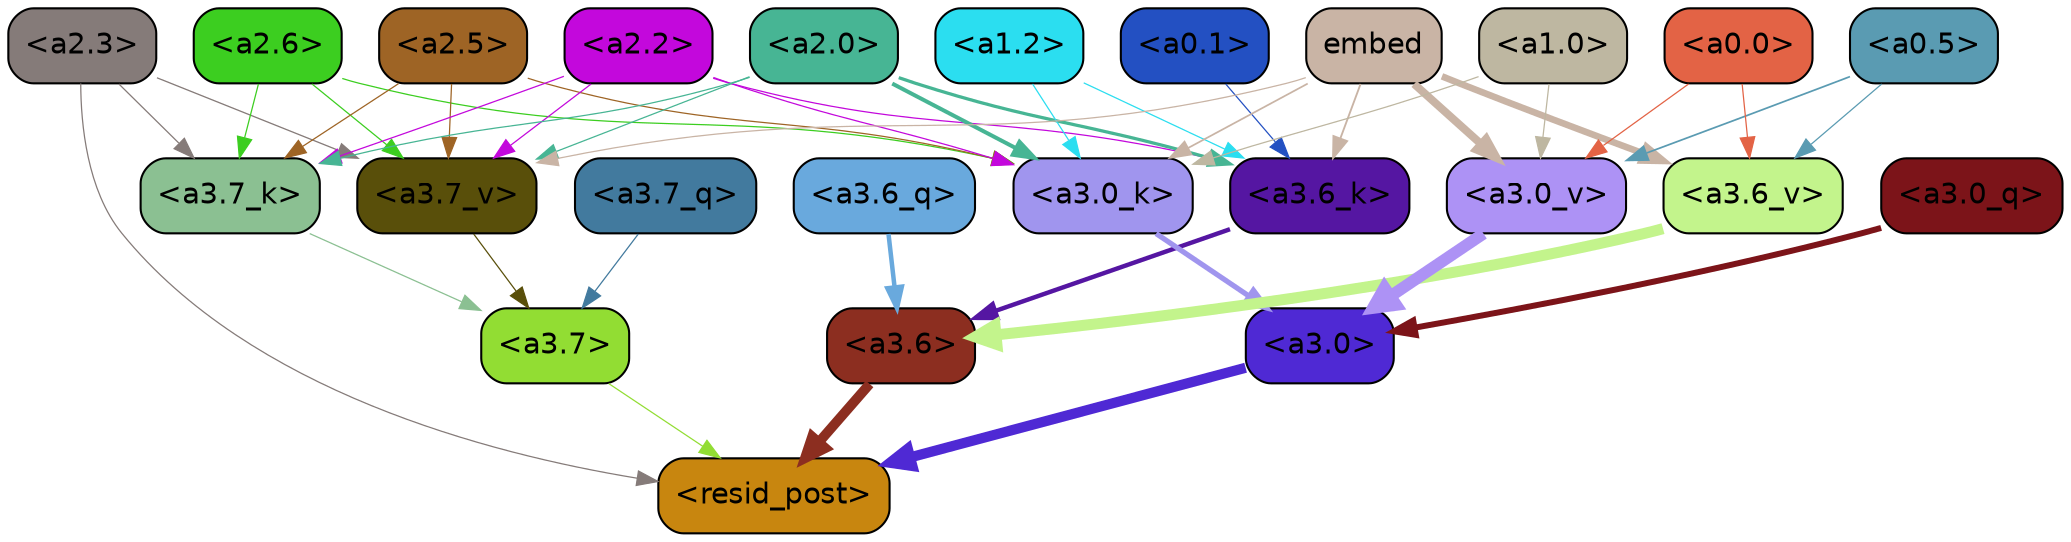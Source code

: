 strict digraph "" {
	graph [bgcolor=transparent,
		layout=dot,
		overlap=false,
		splines=true
	];
	"<a3.7>"	[color=black,
		fillcolor="#92dd33",
		fontname=Helvetica,
		shape=box,
		style="filled, rounded"];
	"<resid_post>"	[color=black,
		fillcolor="#c8860f",
		fontname=Helvetica,
		shape=box,
		style="filled, rounded"];
	"<a3.7>" -> "<resid_post>"	[color="#92dd33",
		penwidth=0.6];
	"<a3.6>"	[color=black,
		fillcolor="#8c2e20",
		fontname=Helvetica,
		shape=box,
		style="filled, rounded"];
	"<a3.6>" -> "<resid_post>"	[color="#8c2e20",
		penwidth=4.751592040061951];
	"<a3.0>"	[color=black,
		fillcolor="#4f29d4",
		fontname=Helvetica,
		shape=box,
		style="filled, rounded"];
	"<a3.0>" -> "<resid_post>"	[color="#4f29d4",
		penwidth=4.904066681861877];
	"<a2.3>"	[color=black,
		fillcolor="#857b79",
		fontname=Helvetica,
		shape=box,
		style="filled, rounded"];
	"<a2.3>" -> "<resid_post>"	[color="#857b79",
		penwidth=0.6];
	"<a3.7_k>"	[color=black,
		fillcolor="#8bc092",
		fontname=Helvetica,
		shape=box,
		style="filled, rounded"];
	"<a2.3>" -> "<a3.7_k>"	[color="#857b79",
		penwidth=0.6069068089127541];
	"<a3.7_v>"	[color=black,
		fillcolor="#594f0a",
		fontname=Helvetica,
		shape=box,
		style="filled, rounded"];
	"<a2.3>" -> "<a3.7_v>"	[color="#857b79",
		penwidth=0.6];
	"<a3.7_q>"	[color=black,
		fillcolor="#427a9e",
		fontname=Helvetica,
		shape=box,
		style="filled, rounded"];
	"<a3.7_q>" -> "<a3.7>"	[color="#427a9e",
		penwidth=0.6];
	"<a3.6_q>"	[color=black,
		fillcolor="#69a9dd",
		fontname=Helvetica,
		shape=box,
		style="filled, rounded"];
	"<a3.6_q>" -> "<a3.6>"	[color="#69a9dd",
		penwidth=2.160832464694977];
	"<a3.0_q>"	[color=black,
		fillcolor="#7c1419",
		fontname=Helvetica,
		shape=box,
		style="filled, rounded"];
	"<a3.0_q>" -> "<a3.0>"	[color="#7c1419",
		penwidth=2.870753765106201];
	"<a3.7_k>" -> "<a3.7>"	[color="#8bc092",
		penwidth=0.6];
	"<a3.6_k>"	[color=black,
		fillcolor="#5516a2",
		fontname=Helvetica,
		shape=box,
		style="filled, rounded"];
	"<a3.6_k>" -> "<a3.6>"	[color="#5516a2",
		penwidth=2.13908451795578];
	"<a3.0_k>"	[color=black,
		fillcolor="#a095ee",
		fontname=Helvetica,
		shape=box,
		style="filled, rounded"];
	"<a3.0_k>" -> "<a3.0>"	[color="#a095ee",
		penwidth=2.520303964614868];
	"<a3.7_v>" -> "<a3.7>"	[color="#594f0a",
		penwidth=0.6];
	"<a3.6_v>"	[color=black,
		fillcolor="#c3f48c",
		fontname=Helvetica,
		shape=box,
		style="filled, rounded"];
	"<a3.6_v>" -> "<a3.6>"	[color="#c3f48c",
		penwidth=5.297133803367615];
	"<a3.0_v>"	[color=black,
		fillcolor="#ad92f5",
		fontname=Helvetica,
		shape=box,
		style="filled, rounded"];
	"<a3.0_v>" -> "<a3.0>"	[color="#ad92f5",
		penwidth=5.680712580680847];
	"<a2.6>"	[color=black,
		fillcolor="#3cce20",
		fontname=Helvetica,
		shape=box,
		style="filled, rounded"];
	"<a2.6>" -> "<a3.7_k>"	[color="#3cce20",
		penwidth=0.6];
	"<a2.6>" -> "<a3.0_k>"	[color="#3cce20",
		penwidth=0.6];
	"<a2.6>" -> "<a3.7_v>"	[color="#3cce20",
		penwidth=0.6];
	"<a2.5>"	[color=black,
		fillcolor="#9e6425",
		fontname=Helvetica,
		shape=box,
		style="filled, rounded"];
	"<a2.5>" -> "<a3.7_k>"	[color="#9e6425",
		penwidth=0.6];
	"<a2.5>" -> "<a3.0_k>"	[color="#9e6425",
		penwidth=0.6];
	"<a2.5>" -> "<a3.7_v>"	[color="#9e6425",
		penwidth=0.6];
	"<a2.2>"	[color=black,
		fillcolor="#c308dc",
		fontname=Helvetica,
		shape=box,
		style="filled, rounded"];
	"<a2.2>" -> "<a3.7_k>"	[color="#c308dc",
		penwidth=0.6];
	"<a2.2>" -> "<a3.6_k>"	[color="#c308dc",
		penwidth=0.6];
	"<a2.2>" -> "<a3.0_k>"	[color="#c308dc",
		penwidth=0.6];
	"<a2.2>" -> "<a3.7_v>"	[color="#c308dc",
		penwidth=0.6];
	"<a2.0>"	[color=black,
		fillcolor="#47b594",
		fontname=Helvetica,
		shape=box,
		style="filled, rounded"];
	"<a2.0>" -> "<a3.7_k>"	[color="#47b594",
		penwidth=0.6];
	"<a2.0>" -> "<a3.6_k>"	[color="#47b594",
		penwidth=1.564806342124939];
	"<a2.0>" -> "<a3.0_k>"	[color="#47b594",
		penwidth=1.9353990852832794];
	"<a2.0>" -> "<a3.7_v>"	[color="#47b594",
		penwidth=0.6];
	"<a1.2>"	[color=black,
		fillcolor="#2bdef0",
		fontname=Helvetica,
		shape=box,
		style="filled, rounded"];
	"<a1.2>" -> "<a3.6_k>"	[color="#2bdef0",
		penwidth=0.6];
	"<a1.2>" -> "<a3.0_k>"	[color="#2bdef0",
		penwidth=0.6];
	"<a0.1>"	[color=black,
		fillcolor="#2350c2",
		fontname=Helvetica,
		shape=box,
		style="filled, rounded"];
	"<a0.1>" -> "<a3.6_k>"	[color="#2350c2",
		penwidth=0.6];
	embed	[color=black,
		fillcolor="#c9b4a5",
		fontname=Helvetica,
		shape=box,
		style="filled, rounded"];
	embed -> "<a3.6_k>"	[color="#c9b4a5",
		penwidth=0.8915999233722687];
	embed -> "<a3.0_k>"	[color="#c9b4a5",
		penwidth=0.832088902592659];
	embed -> "<a3.7_v>"	[color="#c9b4a5",
		penwidth=0.6];
	embed -> "<a3.6_v>"	[color="#c9b4a5",
		penwidth=3.1840110421180725];
	embed -> "<a3.0_v>"	[color="#c9b4a5",
		penwidth=3.8132747188210487];
	"<a1.0>"	[color=black,
		fillcolor="#beb7a1",
		fontname=Helvetica,
		shape=box,
		style="filled, rounded"];
	"<a1.0>" -> "<a3.0_k>"	[color="#beb7a1",
		penwidth=0.6];
	"<a1.0>" -> "<a3.0_v>"	[color="#beb7a1",
		penwidth=0.6];
	"<a0.5>"	[color=black,
		fillcolor="#5a9bb2",
		fontname=Helvetica,
		shape=box,
		style="filled, rounded"];
	"<a0.5>" -> "<a3.6_v>"	[color="#5a9bb2",
		penwidth=0.6];
	"<a0.5>" -> "<a3.0_v>"	[color="#5a9bb2",
		penwidth=0.8331108838319778];
	"<a0.0>"	[color=black,
		fillcolor="#e36345",
		fontname=Helvetica,
		shape=box,
		style="filled, rounded"];
	"<a0.0>" -> "<a3.6_v>"	[color="#e36345",
		penwidth=0.6];
	"<a0.0>" -> "<a3.0_v>"	[color="#e36345",
		penwidth=0.6];
}

